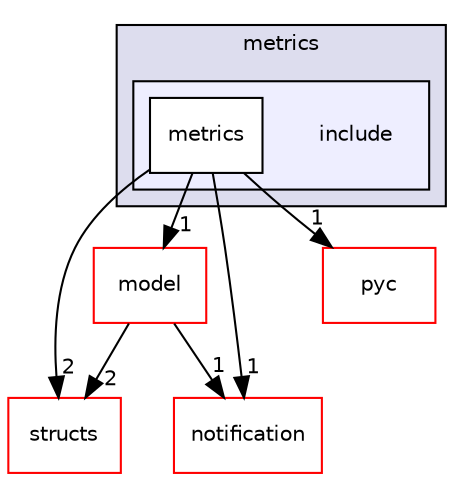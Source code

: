 digraph "include" {
  compound=true
  node [ fontsize="10", fontname="Helvetica"];
  edge [ labelfontsize="10", labelfontname="Helvetica"];
  subgraph clusterdir_651c8ef5d49f0cbb17c199517c0ca5cb {
    graph [ bgcolor="#ddddee", pencolor="black", label="metrics" fontname="Helvetica", fontsize="10", URL="dir_651c8ef5d49f0cbb17c199517c0ca5cb.html"]
  subgraph clusterdir_ef6710c4b5e9833ed53cc4607df67c64 {
    graph [ bgcolor="#eeeeff", pencolor="black", label="" URL="dir_ef6710c4b5e9833ed53cc4607df67c64.html"];
    dir_ef6710c4b5e9833ed53cc4607df67c64 [shape=plaintext label="include"];
    dir_e65c49a2742a49ec8fd2da1108014893 [shape=box label="metrics" color="black" fillcolor="white" style="filled" URL="dir_e65c49a2742a49ec8fd2da1108014893.html"];
  }
  }
  dir_9fd58bbf403f6bebb995a0271eeae5cc [shape=box label="model" fillcolor="white" style="filled" color="red" URL="dir_9fd58bbf403f6bebb995a0271eeae5cc.html"];
  dir_639930e6546076602fdb99daad4d48b4 [shape=box label="structs" fillcolor="white" style="filled" color="red" URL="dir_639930e6546076602fdb99daad4d48b4.html"];
  dir_7acf8b7ae8c4ffea2c3526657d8aa9e1 [shape=box label="notification" fillcolor="white" style="filled" color="red" URL="dir_7acf8b7ae8c4ffea2c3526657d8aa9e1.html"];
  dir_ec4844e93998863f4e611fcf0d12b86b [shape=box label="pyc" fillcolor="white" style="filled" color="red" URL="dir_ec4844e93998863f4e611fcf0d12b86b.html"];
  dir_9fd58bbf403f6bebb995a0271eeae5cc->dir_639930e6546076602fdb99daad4d48b4 [headlabel="2", labeldistance=1.5 headhref="dir_000165_000080.html"];
  dir_9fd58bbf403f6bebb995a0271eeae5cc->dir_7acf8b7ae8c4ffea2c3526657d8aa9e1 [headlabel="1", labeldistance=1.5 headhref="dir_000165_000169.html"];
  dir_e65c49a2742a49ec8fd2da1108014893->dir_9fd58bbf403f6bebb995a0271eeae5cc [headlabel="1", labeldistance=1.5 headhref="dir_000164_000165.html"];
  dir_e65c49a2742a49ec8fd2da1108014893->dir_639930e6546076602fdb99daad4d48b4 [headlabel="2", labeldistance=1.5 headhref="dir_000164_000080.html"];
  dir_e65c49a2742a49ec8fd2da1108014893->dir_7acf8b7ae8c4ffea2c3526657d8aa9e1 [headlabel="1", labeldistance=1.5 headhref="dir_000164_000169.html"];
  dir_e65c49a2742a49ec8fd2da1108014893->dir_ec4844e93998863f4e611fcf0d12b86b [headlabel="1", labeldistance=1.5 headhref="dir_000164_000084.html"];
}
